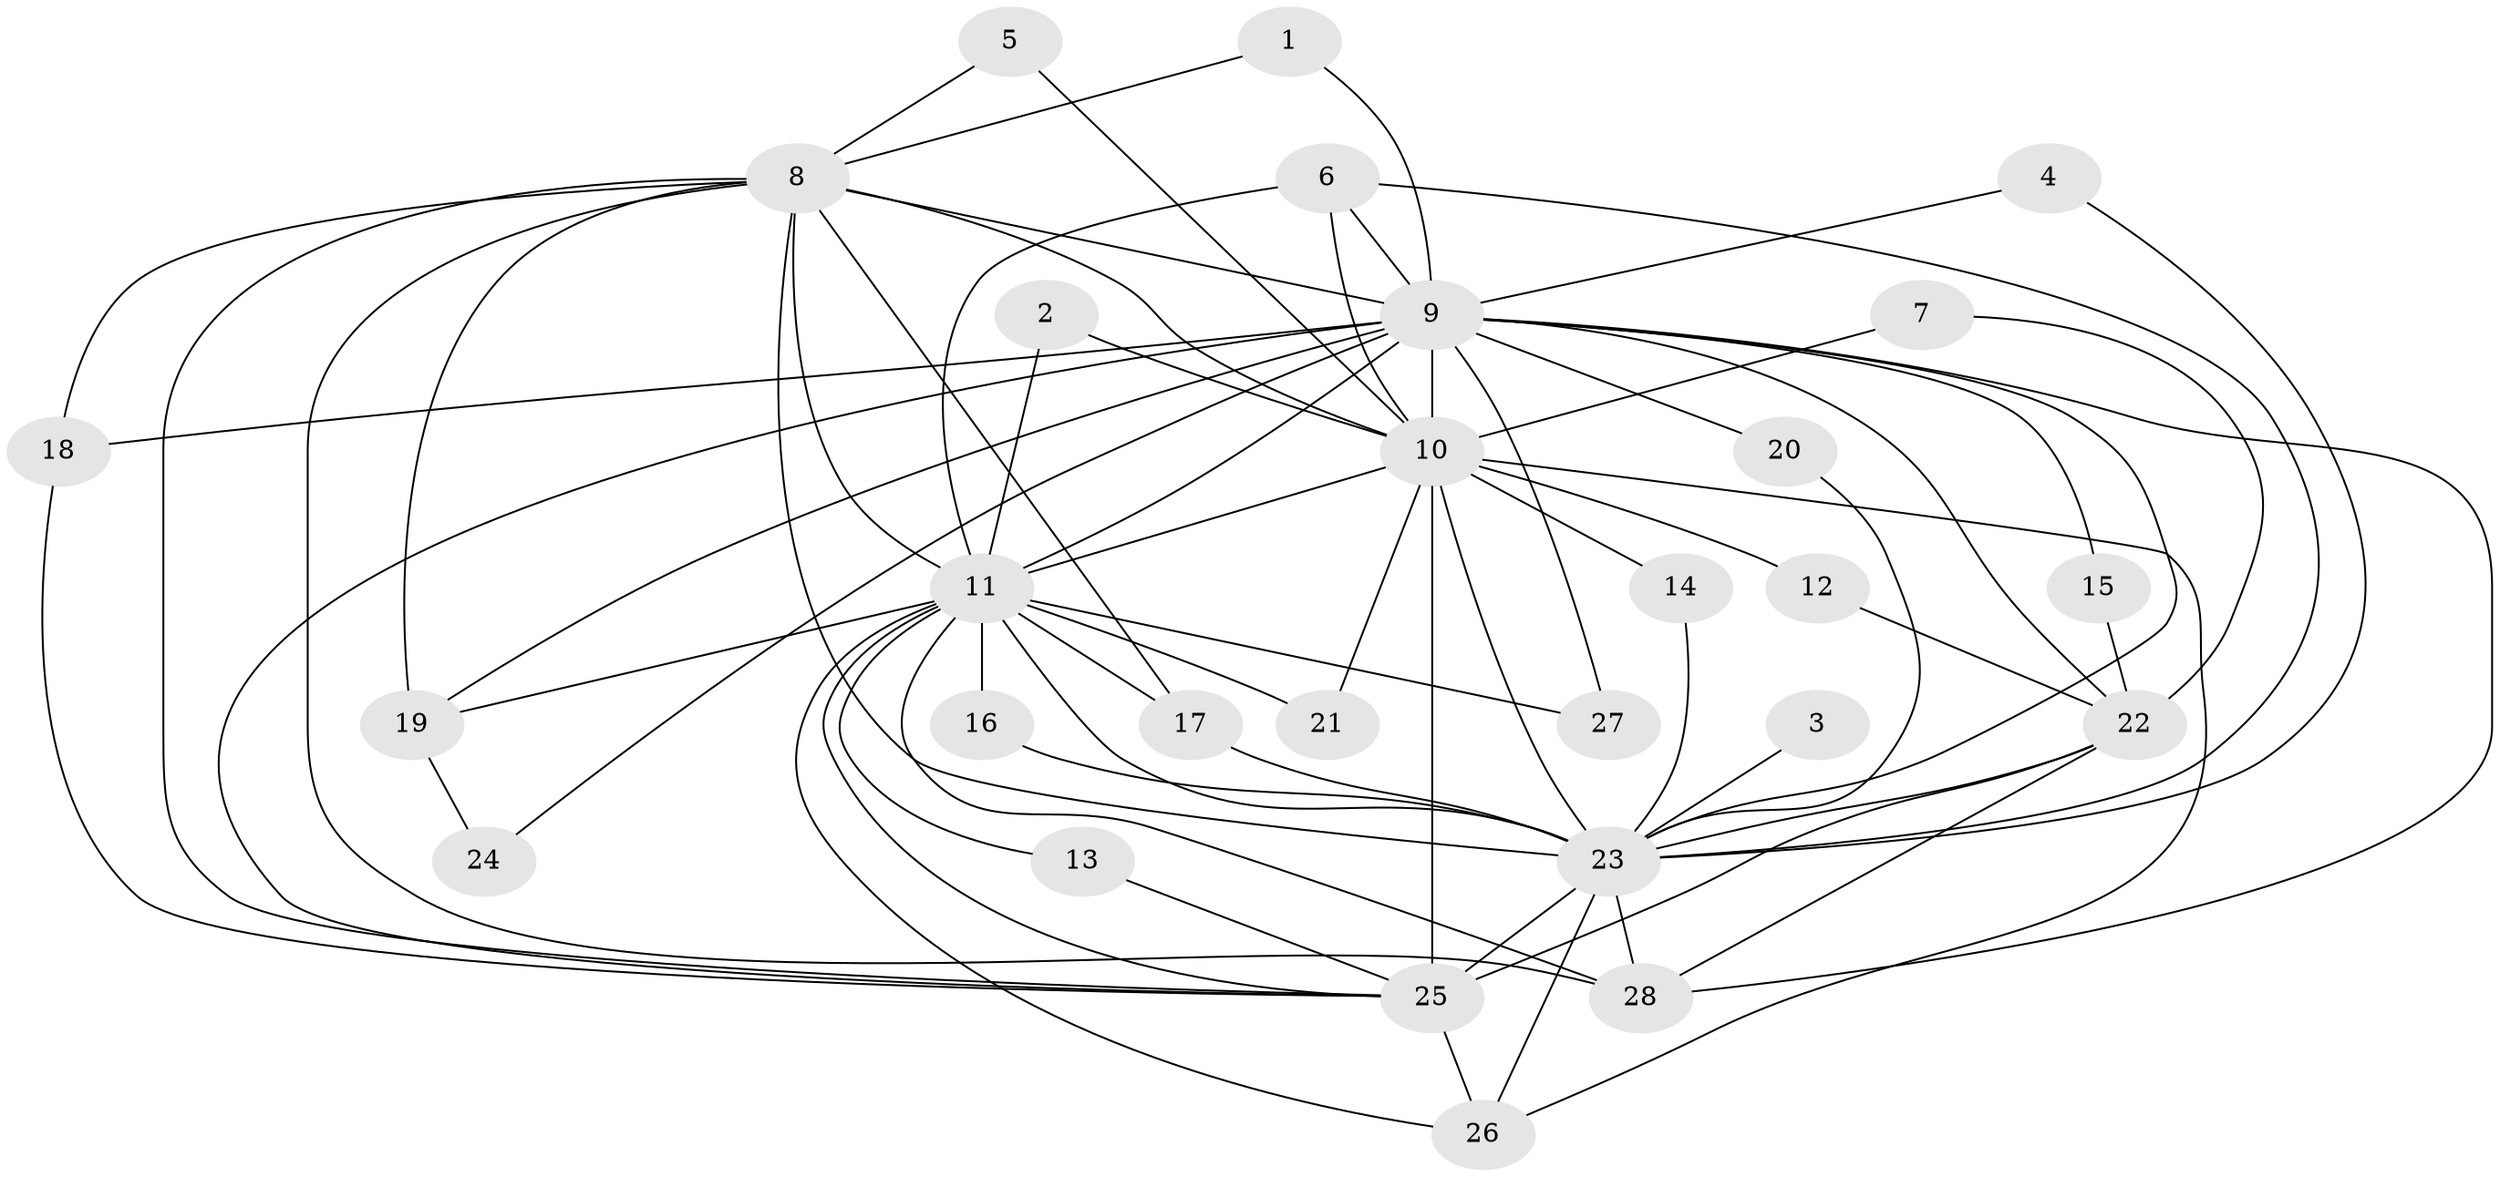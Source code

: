 // original degree distribution, {15: 0.03636363636363636, 16: 0.05454545454545454, 11: 0.01818181818181818, 22: 0.01818181818181818, 17: 0.01818181818181818, 12: 0.01818181818181818, 21: 0.01818181818181818, 3: 0.12727272727272726, 2: 0.6181818181818182, 4: 0.03636363636363636, 5: 0.01818181818181818, 7: 0.01818181818181818}
// Generated by graph-tools (version 1.1) at 2025/49/03/09/25 03:49:37]
// undirected, 28 vertices, 69 edges
graph export_dot {
graph [start="1"]
  node [color=gray90,style=filled];
  1;
  2;
  3;
  4;
  5;
  6;
  7;
  8;
  9;
  10;
  11;
  12;
  13;
  14;
  15;
  16;
  17;
  18;
  19;
  20;
  21;
  22;
  23;
  24;
  25;
  26;
  27;
  28;
  1 -- 8 [weight=1.0];
  1 -- 9 [weight=1.0];
  2 -- 10 [weight=1.0];
  2 -- 11 [weight=1.0];
  3 -- 23 [weight=2.0];
  4 -- 9 [weight=1.0];
  4 -- 23 [weight=1.0];
  5 -- 8 [weight=1.0];
  5 -- 10 [weight=1.0];
  6 -- 9 [weight=1.0];
  6 -- 10 [weight=1.0];
  6 -- 11 [weight=1.0];
  6 -- 23 [weight=1.0];
  7 -- 10 [weight=1.0];
  7 -- 22 [weight=1.0];
  8 -- 9 [weight=2.0];
  8 -- 10 [weight=2.0];
  8 -- 11 [weight=2.0];
  8 -- 17 [weight=1.0];
  8 -- 18 [weight=1.0];
  8 -- 19 [weight=1.0];
  8 -- 23 [weight=2.0];
  8 -- 25 [weight=2.0];
  8 -- 28 [weight=1.0];
  9 -- 10 [weight=3.0];
  9 -- 11 [weight=2.0];
  9 -- 15 [weight=1.0];
  9 -- 18 [weight=1.0];
  9 -- 19 [weight=1.0];
  9 -- 20 [weight=1.0];
  9 -- 22 [weight=1.0];
  9 -- 23 [weight=2.0];
  9 -- 24 [weight=1.0];
  9 -- 25 [weight=2.0];
  9 -- 27 [weight=1.0];
  9 -- 28 [weight=1.0];
  10 -- 11 [weight=4.0];
  10 -- 12 [weight=1.0];
  10 -- 14 [weight=1.0];
  10 -- 21 [weight=1.0];
  10 -- 23 [weight=4.0];
  10 -- 25 [weight=4.0];
  10 -- 26 [weight=1.0];
  11 -- 13 [weight=1.0];
  11 -- 16 [weight=1.0];
  11 -- 17 [weight=1.0];
  11 -- 19 [weight=1.0];
  11 -- 21 [weight=1.0];
  11 -- 23 [weight=5.0];
  11 -- 25 [weight=4.0];
  11 -- 26 [weight=1.0];
  11 -- 27 [weight=1.0];
  11 -- 28 [weight=1.0];
  12 -- 22 [weight=1.0];
  13 -- 25 [weight=1.0];
  14 -- 23 [weight=1.0];
  15 -- 22 [weight=1.0];
  16 -- 23 [weight=1.0];
  17 -- 23 [weight=1.0];
  18 -- 25 [weight=1.0];
  19 -- 24 [weight=1.0];
  20 -- 23 [weight=1.0];
  22 -- 23 [weight=1.0];
  22 -- 25 [weight=2.0];
  22 -- 28 [weight=1.0];
  23 -- 25 [weight=6.0];
  23 -- 26 [weight=1.0];
  23 -- 28 [weight=1.0];
  25 -- 26 [weight=1.0];
}
